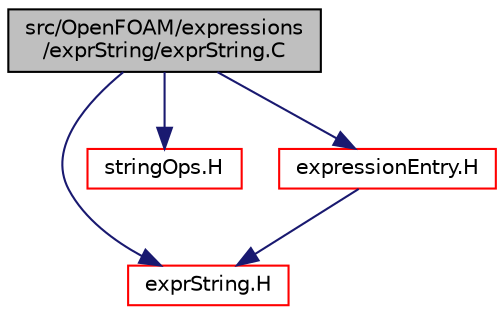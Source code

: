 digraph "src/OpenFOAM/expressions/exprString/exprString.C"
{
  bgcolor="transparent";
  edge [fontname="Helvetica",fontsize="10",labelfontname="Helvetica",labelfontsize="10"];
  node [fontname="Helvetica",fontsize="10",shape=record];
  Node1 [label="src/OpenFOAM/expressions\l/exprString/exprString.C",height=0.2,width=0.4,color="black", fillcolor="grey75", style="filled" fontcolor="black"];
  Node1 -> Node2 [color="midnightblue",fontsize="10",style="solid",fontname="Helvetica"];
  Node2 [label="exprString.H",height=0.2,width=0.4,color="red",URL="$exprString_8H.html"];
  Node1 -> Node3 [color="midnightblue",fontsize="10",style="solid",fontname="Helvetica"];
  Node3 [label="stringOps.H",height=0.2,width=0.4,color="red",URL="$stringOps_8H.html"];
  Node1 -> Node4 [color="midnightblue",fontsize="10",style="solid",fontname="Helvetica"];
  Node4 [label="expressionEntry.H",height=0.2,width=0.4,color="red",URL="$expressionEntry_8H.html"];
  Node4 -> Node2 [color="midnightblue",fontsize="10",style="solid",fontname="Helvetica"];
}
